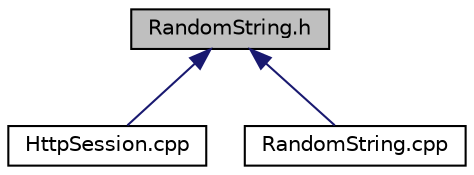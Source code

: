digraph "RandomString.h"
{
  edge [fontname="Helvetica",fontsize="10",labelfontname="Helvetica",labelfontsize="10"];
  node [fontname="Helvetica",fontsize="10",shape=record];
  Node1 [label="RandomString.h",height=0.2,width=0.4,color="black", fillcolor="grey75", style="filled", fontcolor="black"];
  Node1 -> Node2 [dir="back",color="midnightblue",fontsize="10",style="solid",fontname="Helvetica"];
  Node2 [label="HttpSession.cpp",height=0.2,width=0.4,color="black", fillcolor="white", style="filled",URL="$_http_session_8cpp.html"];
  Node1 -> Node3 [dir="back",color="midnightblue",fontsize="10",style="solid",fontname="Helvetica"];
  Node3 [label="RandomString.cpp",height=0.2,width=0.4,color="black", fillcolor="white", style="filled",URL="$_random_string_8cpp.html"];
}
